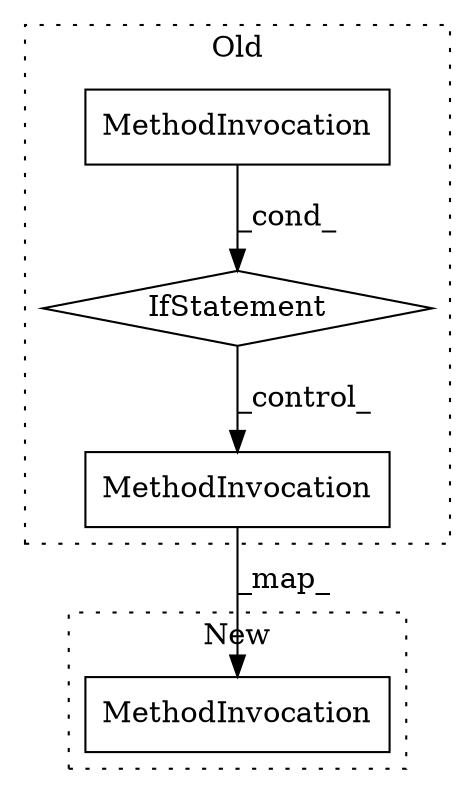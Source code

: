 digraph G {
subgraph cluster0 {
1 [label="IfStatement" a="25" s="2687,2700" l="4,2" shape="diamond"];
2 [label="MethodInvocation" a="32" s="2718" l="15" shape="box"];
4 [label="MethodInvocation" a="32" s="2691" l="9" shape="box"];
label = "Old";
style="dotted";
}
subgraph cluster1 {
3 [label="MethodInvocation" a="32" s="2788" l="15" shape="box"];
label = "New";
style="dotted";
}
1 -> 2 [label="_control_"];
2 -> 3 [label="_map_"];
4 -> 1 [label="_cond_"];
}